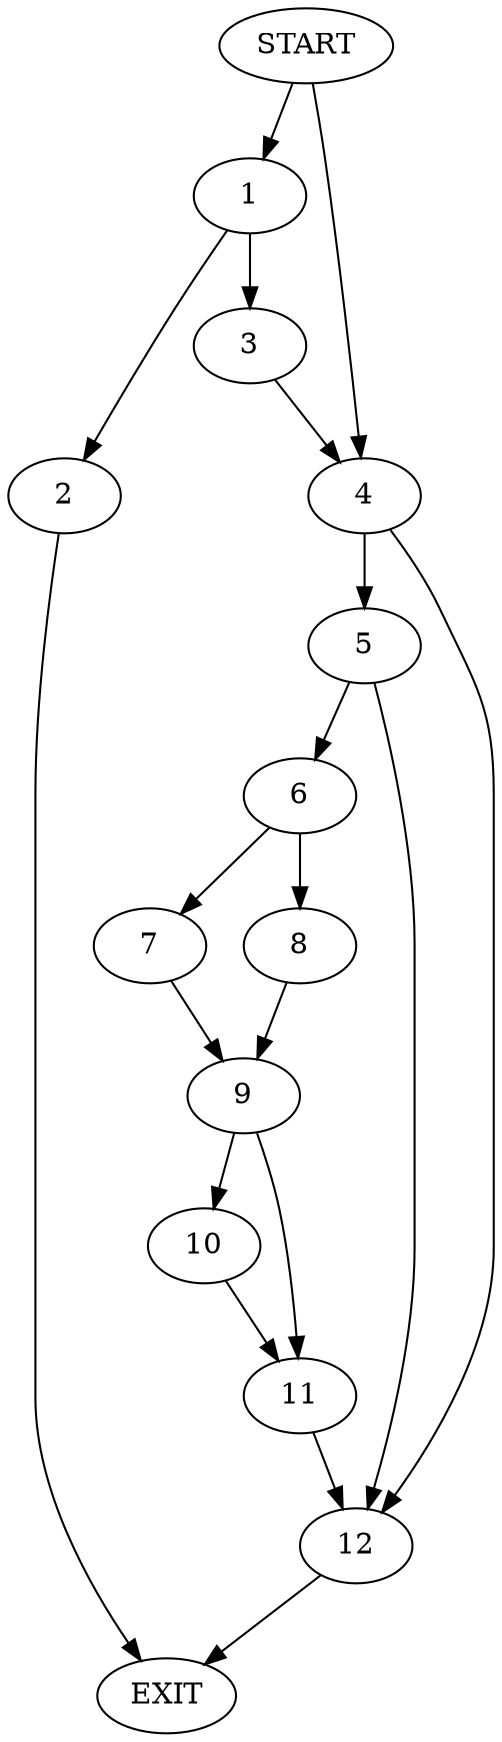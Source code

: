 digraph { 
0 [label="START"];
1;
2;
3;
4;
5;
6;
7;
8;
9;
10;
11;
12;
13[label="EXIT"];
0 -> 1;
0 -> 4;
1 -> 2;
1 -> 3;
2 -> 13;
3 -> 4;
4 -> 5;
4 -> 12;
5 -> 12;
5 -> 6;
6 -> 7;
6 -> 8;
7 -> 9;
8 -> 9;
9 -> 10;
9 -> 11;
10 -> 11;
11 -> 12;
12 -> 13;
}